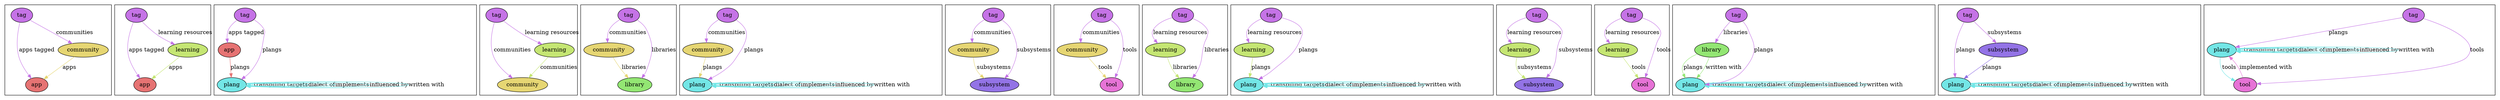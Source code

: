 digraph tag {

subgraph cluster259 {
      app260 [label="app", style=filled, fillcolor="0 0.5 0.9", fontcolor="black"];
  community260 [label="community", style=filled, fillcolor="0.143 0.5 0.9", fontcolor="black"];
  tag260 [label="tag", style=filled, fillcolor="0.786 0.5 0.9", fontcolor="black"];
      tag260 -> app260 [label="apps tagged" color="0.786 0.5 0.9"];
  tag260 -> community260 [label="communities" color="0.786 0.5 0.9"];
  community260 -> app260 [label="apps" color="0.143 0.5 0.9"];
    }

subgraph cluster261 {
      app262 [label="app", style=filled, fillcolor="0 0.5 0.9", fontcolor="black"];
  learning262 [label="learning", style=filled, fillcolor="0.214 0.5 0.9", fontcolor="black"];
  tag262 [label="tag", style=filled, fillcolor="0.786 0.5 0.9", fontcolor="black"];
      tag262 -> app262 [label="apps tagged" color="0.786 0.5 0.9"];
  tag262 -> learning262 [label="learning resources" color="0.786 0.5 0.9"];
  learning262 -> app262 [label="apps" color="0.214 0.5 0.9"];
    }

subgraph cluster263 {
      app264 [label="app", style=filled, fillcolor="0 0.5 0.9", fontcolor="black"];
  plang264 [label="plang", style=filled, fillcolor="0.5 0.5 0.9", fontcolor="black"];
  tag264 [label="tag", style=filled, fillcolor="0.786 0.5 0.9", fontcolor="black"];
      plang264 -> plang264 [label="transpiling targets" color="0.5 0.5 0.9"];
  plang264 -> plang264 [label="dialect of" color="0.5 0.5 0.9"];
  plang264 -> plang264 [label="implements" color="0.5 0.5 0.9"];
  plang264 -> plang264 [label="influenced by" color="0.5 0.5 0.9"];
  plang264 -> plang264 [label="written with" color="0.5 0.5 0.9"];
  app264 -> plang264 [label="plangs" color="0 0.5 0.9"];
  tag264 -> app264 [label="apps tagged" color="0.786 0.5 0.9"];
  tag264 -> plang264 [label="plangs" color="0.786 0.5 0.9"];
    }

subgraph cluster265 {
      community266 [label="community", style=filled, fillcolor="0.143 0.5 0.9", fontcolor="black"];
  learning266 [label="learning", style=filled, fillcolor="0.214 0.5 0.9", fontcolor="black"];
  tag266 [label="tag", style=filled, fillcolor="0.786 0.5 0.9", fontcolor="black"];
      tag266 -> community266 [label="communities" color="0.786 0.5 0.9"];
  tag266 -> learning266 [label="learning resources" color="0.786 0.5 0.9"];
  learning266 -> community266 [label="communities" color="0.214 0.5 0.9"];
    }

subgraph cluster267 {
      community268 [label="community", style=filled, fillcolor="0.143 0.5 0.9", fontcolor="black"];
  library268 [label="library", style=filled, fillcolor="0.286 0.5 0.9", fontcolor="black"];
  tag268 [label="tag", style=filled, fillcolor="0.786 0.5 0.9", fontcolor="black"];
      tag268 -> community268 [label="communities" color="0.786 0.5 0.9"];
  tag268 -> library268 [label="libraries" color="0.786 0.5 0.9"];
  community268 -> library268 [label="libraries" color="0.143 0.5 0.9"];
    }

subgraph cluster269 {
      community270 [label="community", style=filled, fillcolor="0.143 0.5 0.9", fontcolor="black"];
  plang270 [label="plang", style=filled, fillcolor="0.5 0.5 0.9", fontcolor="black"];
  tag270 [label="tag", style=filled, fillcolor="0.786 0.5 0.9", fontcolor="black"];
      plang270 -> plang270 [label="transpiling targets" color="0.5 0.5 0.9"];
  plang270 -> plang270 [label="dialect of" color="0.5 0.5 0.9"];
  plang270 -> plang270 [label="implements" color="0.5 0.5 0.9"];
  plang270 -> plang270 [label="influenced by" color="0.5 0.5 0.9"];
  plang270 -> plang270 [label="written with" color="0.5 0.5 0.9"];
  tag270 -> community270 [label="communities" color="0.786 0.5 0.9"];
  tag270 -> plang270 [label="plangs" color="0.786 0.5 0.9"];
  community270 -> plang270 [label="plangs" color="0.143 0.5 0.9"];
    }

subgraph cluster271 {
      community272 [label="community", style=filled, fillcolor="0.143 0.5 0.9", fontcolor="black"];
  subsystem272 [label="subsystem", style=filled, fillcolor="0.714 0.5 0.9", fontcolor="black"];
  tag272 [label="tag", style=filled, fillcolor="0.786 0.5 0.9", fontcolor="black"];
      tag272 -> community272 [label="communities" color="0.786 0.5 0.9"];
  tag272 -> subsystem272 [label="subsystems" color="0.786 0.5 0.9"];
  community272 -> subsystem272 [label="subsystems" color="0.143 0.5 0.9"];
    }

subgraph cluster273 {
      community274 [label="community", style=filled, fillcolor="0.143 0.5 0.9", fontcolor="black"];
  tag274 [label="tag", style=filled, fillcolor="0.786 0.5 0.9", fontcolor="black"];
  tool274 [label="tool", style=filled, fillcolor="0.857 0.5 0.9", fontcolor="black"];
      tag274 -> community274 [label="communities" color="0.786 0.5 0.9"];
  tag274 -> tool274 [label="tools" color="0.786 0.5 0.9"];
  community274 -> tool274 [label="tools" color="0.143 0.5 0.9"];
    }

subgraph cluster275 {
      learning276 [label="learning", style=filled, fillcolor="0.214 0.5 0.9", fontcolor="black"];
  library276 [label="library", style=filled, fillcolor="0.286 0.5 0.9", fontcolor="black"];
  tag276 [label="tag", style=filled, fillcolor="0.786 0.5 0.9", fontcolor="black"];
      tag276 -> learning276 [label="learning resources" color="0.786 0.5 0.9"];
  tag276 -> library276 [label="libraries" color="0.786 0.5 0.9"];
  learning276 -> library276 [label="libraries" color="0.214 0.5 0.9"];
    }

subgraph cluster277 {
      learning278 [label="learning", style=filled, fillcolor="0.214 0.5 0.9", fontcolor="black"];
  plang278 [label="plang", style=filled, fillcolor="0.5 0.5 0.9", fontcolor="black"];
  tag278 [label="tag", style=filled, fillcolor="0.786 0.5 0.9", fontcolor="black"];
      plang278 -> plang278 [label="transpiling targets" color="0.5 0.5 0.9"];
  plang278 -> plang278 [label="dialect of" color="0.5 0.5 0.9"];
  plang278 -> plang278 [label="implements" color="0.5 0.5 0.9"];
  plang278 -> plang278 [label="influenced by" color="0.5 0.5 0.9"];
  plang278 -> plang278 [label="written with" color="0.5 0.5 0.9"];
  tag278 -> learning278 [label="learning resources" color="0.786 0.5 0.9"];
  tag278 -> plang278 [label="plangs" color="0.786 0.5 0.9"];
  learning278 -> plang278 [label="plangs" color="0.214 0.5 0.9"];
    }

subgraph cluster279 {
      learning280 [label="learning", style=filled, fillcolor="0.214 0.5 0.9", fontcolor="black"];
  subsystem280 [label="subsystem", style=filled, fillcolor="0.714 0.5 0.9", fontcolor="black"];
  tag280 [label="tag", style=filled, fillcolor="0.786 0.5 0.9", fontcolor="black"];
      tag280 -> learning280 [label="learning resources" color="0.786 0.5 0.9"];
  tag280 -> subsystem280 [label="subsystems" color="0.786 0.5 0.9"];
  learning280 -> subsystem280 [label="subsystems" color="0.214 0.5 0.9"];
    }

subgraph cluster281 {
      learning282 [label="learning", style=filled, fillcolor="0.214 0.5 0.9", fontcolor="black"];
  tag282 [label="tag", style=filled, fillcolor="0.786 0.5 0.9", fontcolor="black"];
  tool282 [label="tool", style=filled, fillcolor="0.857 0.5 0.9", fontcolor="black"];
      tag282 -> learning282 [label="learning resources" color="0.786 0.5 0.9"];
  tag282 -> tool282 [label="tools" color="0.786 0.5 0.9"];
  learning282 -> tool282 [label="tools" color="0.214 0.5 0.9"];
    }

subgraph cluster283 {
      library284 [label="library", style=filled, fillcolor="0.286 0.5 0.9", fontcolor="black"];
  plang284 [label="plang", style=filled, fillcolor="0.5 0.5 0.9", fontcolor="black"];
  tag284 [label="tag", style=filled, fillcolor="0.786 0.5 0.9", fontcolor="black"];
      plang284 -> plang284 [label="transpiling targets" color="0.5 0.5 0.9"];
  plang284 -> plang284 [label="dialect of" color="0.5 0.5 0.9"];
  plang284 -> plang284 [label="implements" color="0.5 0.5 0.9"];
  plang284 -> plang284 [label="influenced by" color="0.5 0.5 0.9"];
  plang284 -> plang284 [label="written with" color="0.5 0.5 0.9"];
  library284 -> plang284 [label="plangs" color="0.286 0.5 0.9"];
  library284 -> plang284 [label="written with" color="0.286 0.5 0.9"];
  tag284 -> library284 [label="libraries" color="0.786 0.5 0.9"];
  tag284 -> plang284 [label="plangs" color="0.786 0.5 0.9"];
    }

subgraph cluster285 {
      plang286 [label="plang", style=filled, fillcolor="0.5 0.5 0.9", fontcolor="black"];
  subsystem286 [label="subsystem", style=filled, fillcolor="0.714 0.5 0.9", fontcolor="black"];
  tag286 [label="tag", style=filled, fillcolor="0.786 0.5 0.9", fontcolor="black"];
      plang286 -> plang286 [label="transpiling targets" color="0.5 0.5 0.9"];
  plang286 -> plang286 [label="dialect of" color="0.5 0.5 0.9"];
  plang286 -> plang286 [label="implements" color="0.5 0.5 0.9"];
  plang286 -> plang286 [label="influenced by" color="0.5 0.5 0.9"];
  plang286 -> plang286 [label="written with" color="0.5 0.5 0.9"];
  subsystem286 -> plang286 [label="plangs" color="0.714 0.5 0.9"];
  tag286 -> plang286 [label="plangs" color="0.786 0.5 0.9"];
  tag286 -> subsystem286 [label="subsystems" color="0.786 0.5 0.9"];
    }

subgraph cluster287 {
      plang288 [label="plang", style=filled, fillcolor="0.5 0.5 0.9", fontcolor="black"];
  tag288 [label="tag", style=filled, fillcolor="0.786 0.5 0.9", fontcolor="black"];
  tool288 [label="tool", style=filled, fillcolor="0.857 0.5 0.9", fontcolor="black"];
      plang288 -> tool288 [label="tools" color="0.5 0.5 0.9"];
  plang288 -> plang288 [label="transpiling targets" color="0.5 0.5 0.9"];
  plang288 -> plang288 [label="dialect of" color="0.5 0.5 0.9"];
  plang288 -> plang288 [label="implements" color="0.5 0.5 0.9"];
  plang288 -> plang288 [label="influenced by" color="0.5 0.5 0.9"];
  plang288 -> plang288 [label="written with" color="0.5 0.5 0.9"];
  tool288 -> plang288 [label="implemented with" color="0.857 0.5 0.9"];
  tag288 -> plang288 [label="plangs" color="0.786 0.5 0.9"];
  tag288 -> tool288 [label="tools" color="0.786 0.5 0.9"];
    }
}